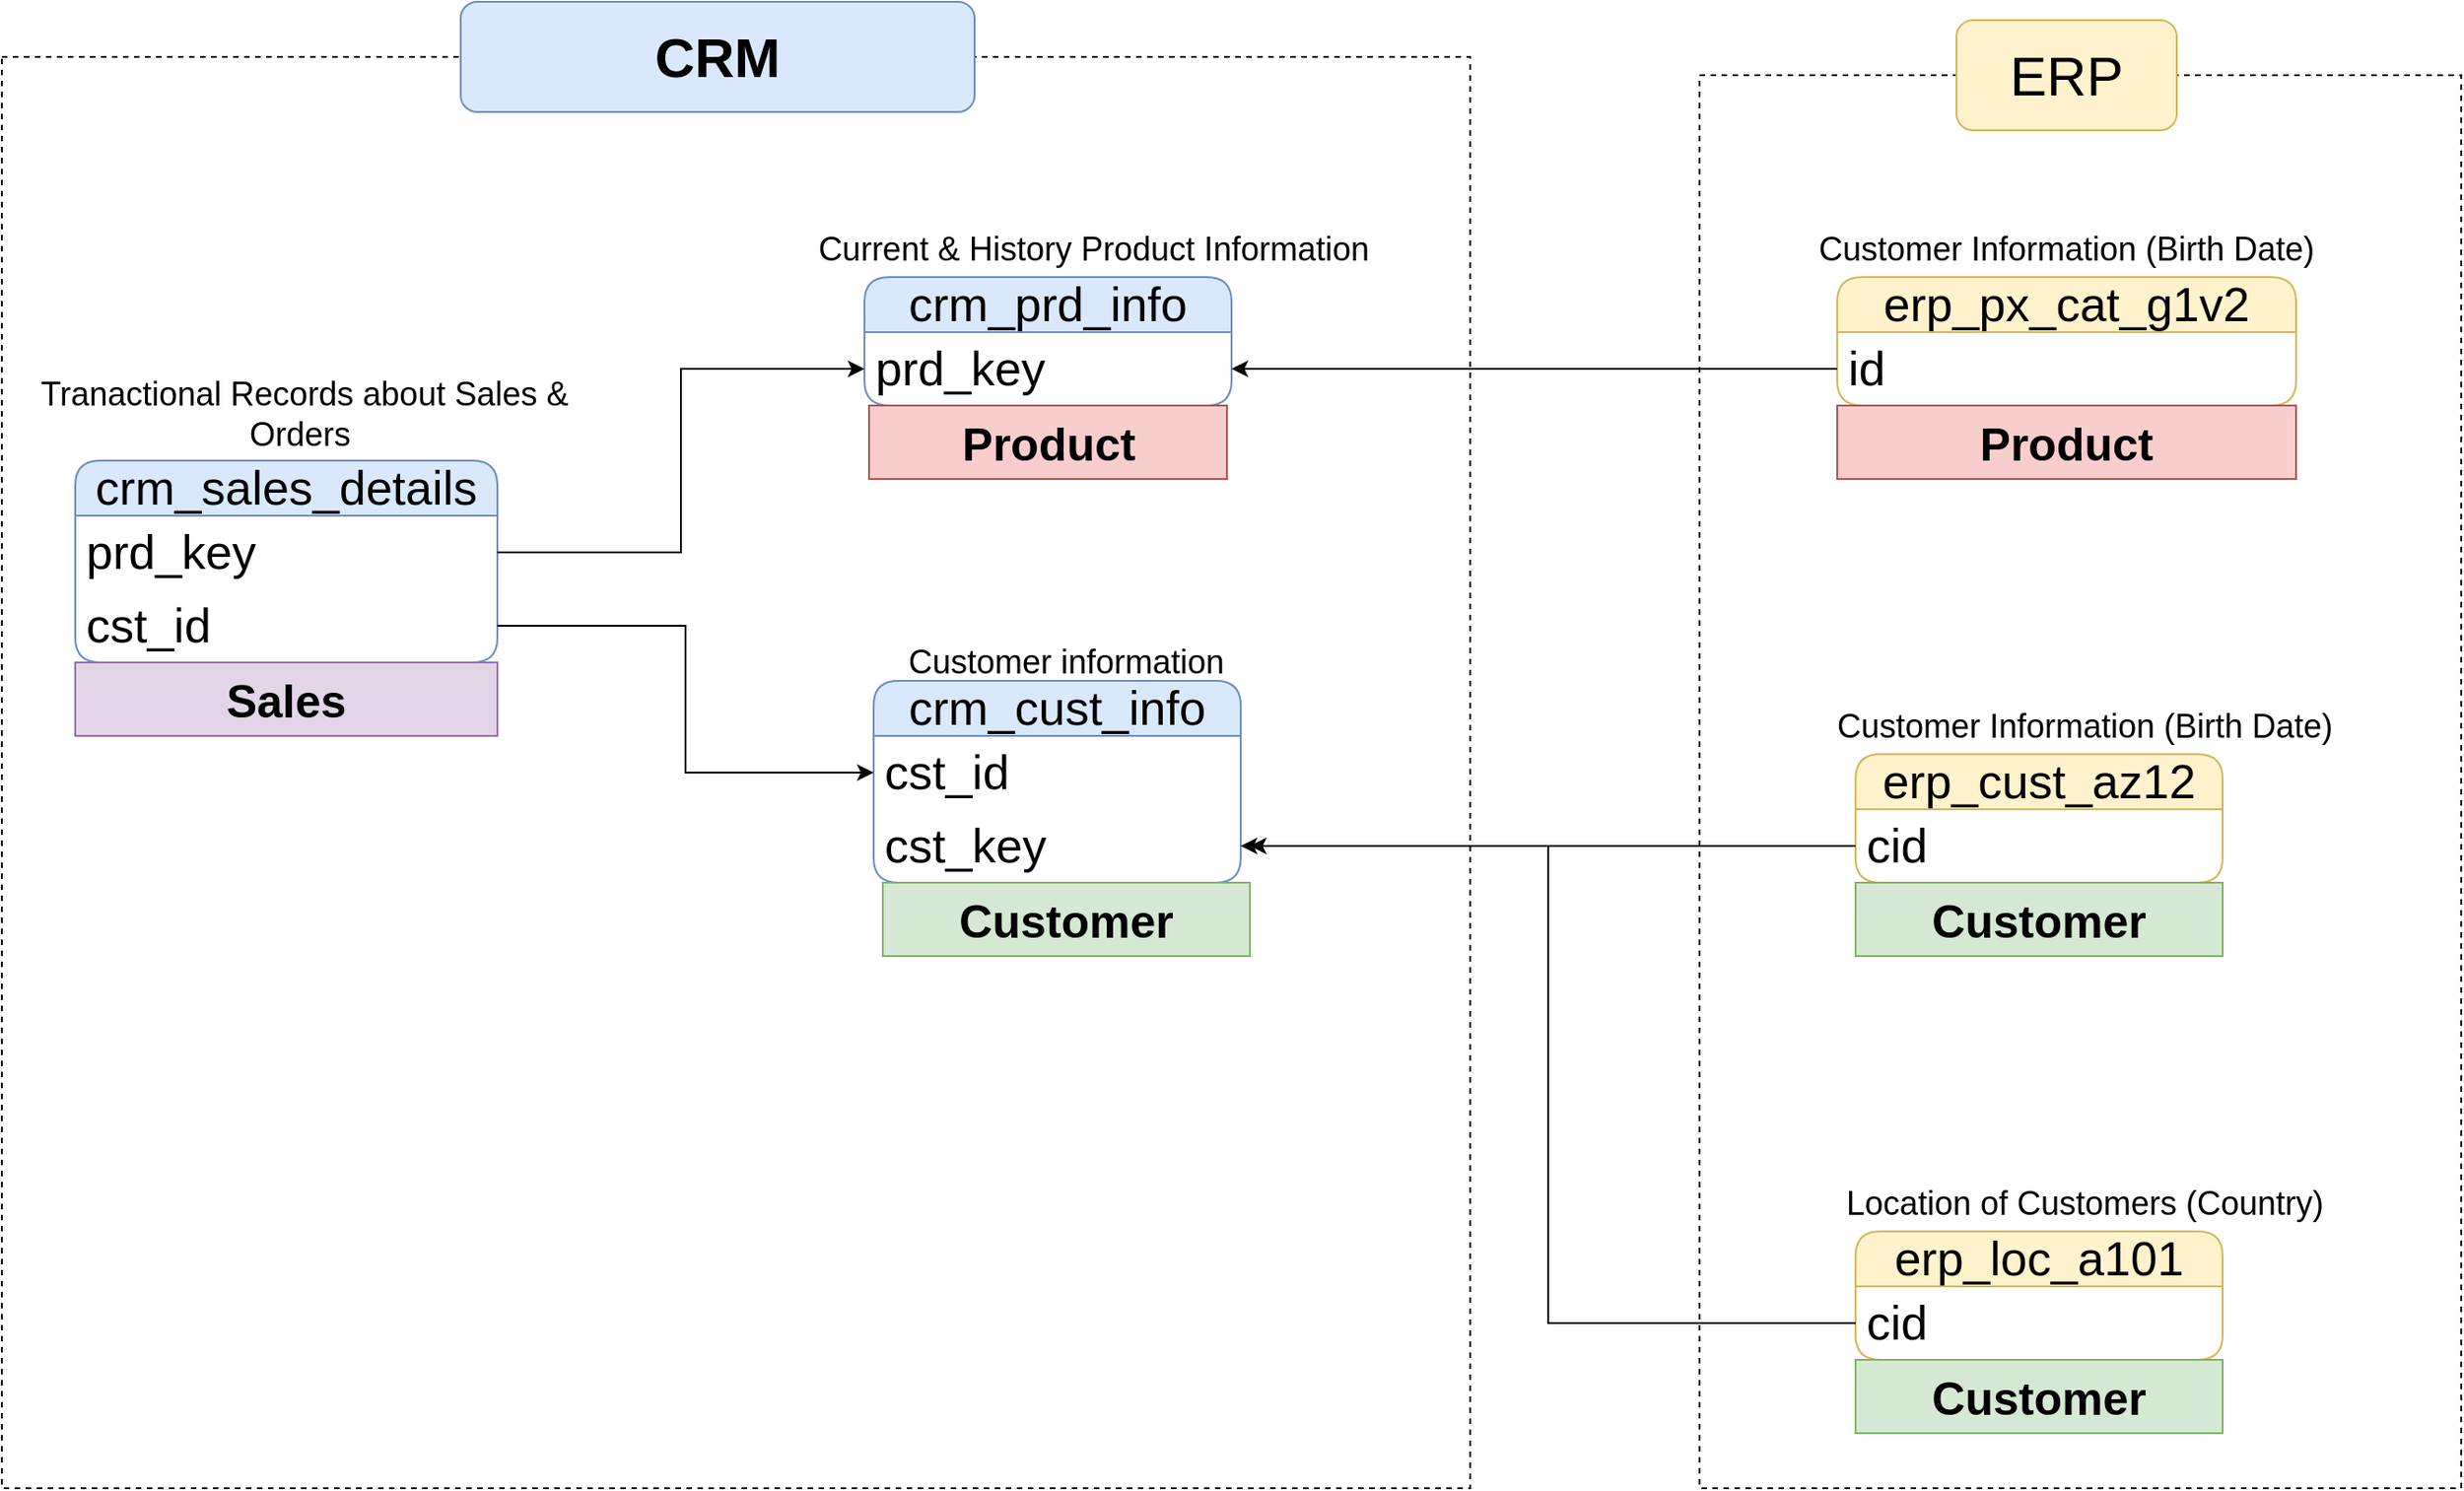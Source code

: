 <mxfile version="28.2.5">
  <diagram name="Page-1" id="aYhPsoeg7a7mrgQ7ed93">
    <mxGraphModel dx="2815" dy="1290" grid="1" gridSize="10" guides="1" tooltips="1" connect="1" arrows="1" fold="1" page="1" pageScale="1" pageWidth="850" pageHeight="1100" math="0" shadow="0">
      <root>
        <mxCell id="0" />
        <mxCell id="1" parent="0" />
        <mxCell id="s_58QoWldcGnIAYzbUyg-1" value="crm_cust_info" style="swimlane;fontStyle=0;childLayout=stackLayout;horizontal=1;startSize=30;horizontalStack=0;resizeParent=1;resizeParentMax=0;resizeLast=0;collapsible=1;marginBottom=0;whiteSpace=wrap;html=1;rounded=1;fillColor=#dae8fc;strokeColor=#6c8ebf;fontSize=26;" parent="1" vertex="1">
          <mxGeometry x="-285" y="490" width="200" height="110" as="geometry" />
        </mxCell>
        <mxCell id="s_58QoWldcGnIAYzbUyg-2" value="cst_id" style="text;strokeColor=none;fillColor=none;align=left;verticalAlign=middle;spacingLeft=4;spacingRight=4;overflow=hidden;points=[[0,0.5],[1,0.5]];portConstraint=eastwest;rotatable=0;whiteSpace=wrap;html=1;fontSize=26;" parent="s_58QoWldcGnIAYzbUyg-1" vertex="1">
          <mxGeometry y="30" width="200" height="40" as="geometry" />
        </mxCell>
        <mxCell id="s_58QoWldcGnIAYzbUyg-19" value="cst_key" style="text;strokeColor=none;fillColor=none;align=left;verticalAlign=middle;spacingLeft=4;spacingRight=4;overflow=hidden;points=[[0,0.5],[1,0.5]];portConstraint=eastwest;rotatable=0;whiteSpace=wrap;html=1;fontSize=26;" parent="s_58QoWldcGnIAYzbUyg-1" vertex="1">
          <mxGeometry y="70" width="200" height="40" as="geometry" />
        </mxCell>
        <mxCell id="s_58QoWldcGnIAYzbUyg-5" value="&lt;font style=&quot;font-size: 18px;&quot;&gt;Customer information&lt;/font&gt;" style="text;html=1;align=center;verticalAlign=middle;whiteSpace=wrap;rounded=0;" parent="1" vertex="1">
          <mxGeometry x="-275" y="470" width="190" height="20" as="geometry" />
        </mxCell>
        <mxCell id="s_58QoWldcGnIAYzbUyg-6" value="crm_prd_info" style="swimlane;fontStyle=0;childLayout=stackLayout;horizontal=1;startSize=30;horizontalStack=0;resizeParent=1;resizeParentMax=0;resizeLast=0;collapsible=1;marginBottom=0;whiteSpace=wrap;html=1;rounded=1;fillColor=#dae8fc;strokeColor=#6c8ebf;fontSize=26;" parent="1" vertex="1">
          <mxGeometry x="-290" y="270" width="200" height="70" as="geometry" />
        </mxCell>
        <mxCell id="s_58QoWldcGnIAYzbUyg-7" value="prd_key" style="text;strokeColor=none;fillColor=none;align=left;verticalAlign=middle;spacingLeft=4;spacingRight=4;overflow=hidden;points=[[0,0.5],[1,0.5]];portConstraint=eastwest;rotatable=0;whiteSpace=wrap;html=1;fontSize=26;" parent="s_58QoWldcGnIAYzbUyg-6" vertex="1">
          <mxGeometry y="30" width="200" height="40" as="geometry" />
        </mxCell>
        <mxCell id="s_58QoWldcGnIAYzbUyg-8" value="&lt;font style=&quot;font-size: 18px;&quot;&gt;Current &amp;amp; History Product Information&lt;/font&gt;" style="text;html=1;align=center;verticalAlign=middle;whiteSpace=wrap;rounded=0;" parent="1" vertex="1">
          <mxGeometry x="-330" y="240" width="330" height="30" as="geometry" />
        </mxCell>
        <mxCell id="s_58QoWldcGnIAYzbUyg-9" value="crm_sales_details" style="swimlane;fontStyle=0;childLayout=stackLayout;horizontal=1;startSize=30;horizontalStack=0;resizeParent=1;resizeParentMax=0;resizeLast=0;collapsible=1;marginBottom=0;whiteSpace=wrap;html=1;rounded=1;fillColor=#dae8fc;strokeColor=#6c8ebf;fontSize=26;" parent="1" vertex="1">
          <mxGeometry x="-720" y="370" width="230" height="110" as="geometry" />
        </mxCell>
        <mxCell id="s_58QoWldcGnIAYzbUyg-10" value="prd_key" style="text;strokeColor=none;fillColor=none;align=left;verticalAlign=middle;spacingLeft=4;spacingRight=4;overflow=hidden;points=[[0,0.5],[1,0.5]];portConstraint=eastwest;rotatable=0;whiteSpace=wrap;html=1;fontSize=26;" parent="s_58QoWldcGnIAYzbUyg-9" vertex="1">
          <mxGeometry y="30" width="230" height="40" as="geometry" />
        </mxCell>
        <mxCell id="s_58QoWldcGnIAYzbUyg-12" value="cst_id" style="text;strokeColor=none;fillColor=none;align=left;verticalAlign=middle;spacingLeft=4;spacingRight=4;overflow=hidden;points=[[0,0.5],[1,0.5]];portConstraint=eastwest;rotatable=0;whiteSpace=wrap;html=1;fontSize=26;" parent="s_58QoWldcGnIAYzbUyg-9" vertex="1">
          <mxGeometry y="70" width="230" height="40" as="geometry" />
        </mxCell>
        <mxCell id="s_58QoWldcGnIAYzbUyg-11" value="&lt;font style=&quot;font-size: 18px;&quot;&gt;Tranactional Records about Sales &amp;amp; Orders&amp;nbsp;&lt;/font&gt;" style="text;html=1;align=center;verticalAlign=middle;whiteSpace=wrap;rounded=0;" parent="1" vertex="1">
          <mxGeometry x="-760" y="320" width="330" height="50" as="geometry" />
        </mxCell>
        <mxCell id="s_58QoWldcGnIAYzbUyg-13" style="edgeStyle=orthogonalEdgeStyle;rounded=0;orthogonalLoop=1;jettySize=auto;html=1;entryX=0;entryY=0.5;entryDx=0;entryDy=0;" parent="1" source="s_58QoWldcGnIAYzbUyg-12" target="s_58QoWldcGnIAYzbUyg-2" edge="1">
          <mxGeometry relative="1" as="geometry" />
        </mxCell>
        <mxCell id="s_58QoWldcGnIAYzbUyg-14" style="edgeStyle=orthogonalEdgeStyle;rounded=0;orthogonalLoop=1;jettySize=auto;html=1;" parent="1" source="s_58QoWldcGnIAYzbUyg-10" target="s_58QoWldcGnIAYzbUyg-7" edge="1">
          <mxGeometry relative="1" as="geometry" />
        </mxCell>
        <mxCell id="s_58QoWldcGnIAYzbUyg-16" value="erp_cust_az12" style="swimlane;fontStyle=0;childLayout=stackLayout;horizontal=1;startSize=30;horizontalStack=0;resizeParent=1;resizeParentMax=0;resizeLast=0;collapsible=1;marginBottom=0;whiteSpace=wrap;html=1;rounded=1;fillColor=#fff2cc;strokeColor=#d6b656;fontSize=26;" parent="1" vertex="1">
          <mxGeometry x="250" y="530" width="200" height="70" as="geometry" />
        </mxCell>
        <mxCell id="s_58QoWldcGnIAYzbUyg-30" style="edgeStyle=orthogonalEdgeStyle;rounded=0;orthogonalLoop=1;jettySize=auto;html=1;" parent="s_58QoWldcGnIAYzbUyg-16" source="s_58QoWldcGnIAYzbUyg-17" edge="1">
          <mxGeometry relative="1" as="geometry">
            <mxPoint x="-330" y="50" as="targetPoint" />
          </mxGeometry>
        </mxCell>
        <mxCell id="s_58QoWldcGnIAYzbUyg-17" value="cid" style="text;strokeColor=none;fillColor=none;align=left;verticalAlign=middle;spacingLeft=4;spacingRight=4;overflow=hidden;points=[[0,0.5],[1,0.5]];portConstraint=eastwest;rotatable=0;whiteSpace=wrap;html=1;fontSize=26;" parent="s_58QoWldcGnIAYzbUyg-16" vertex="1">
          <mxGeometry y="30" width="200" height="40" as="geometry" />
        </mxCell>
        <mxCell id="s_58QoWldcGnIAYzbUyg-18" value="&lt;font style=&quot;font-size: 18px;&quot;&gt;Customer Information (Birth Date)&lt;/font&gt;" style="text;html=1;align=center;verticalAlign=middle;whiteSpace=wrap;rounded=0;" parent="1" vertex="1">
          <mxGeometry x="210" y="500" width="330" height="30" as="geometry" />
        </mxCell>
        <mxCell id="s_58QoWldcGnIAYzbUyg-22" value="erp_loc_a101" style="swimlane;fontStyle=0;childLayout=stackLayout;horizontal=1;startSize=30;horizontalStack=0;resizeParent=1;resizeParentMax=0;resizeLast=0;collapsible=1;marginBottom=0;whiteSpace=wrap;html=1;rounded=1;fillColor=#fff2cc;strokeColor=#d6b656;fontSize=26;" parent="1" vertex="1">
          <mxGeometry x="250" y="790" width="200" height="70" as="geometry" />
        </mxCell>
        <mxCell id="s_58QoWldcGnIAYzbUyg-23" value="cid" style="text;strokeColor=none;fillColor=none;align=left;verticalAlign=middle;spacingLeft=4;spacingRight=4;overflow=hidden;points=[[0,0.5],[1,0.5]];portConstraint=eastwest;rotatable=0;whiteSpace=wrap;html=1;fontSize=26;" parent="s_58QoWldcGnIAYzbUyg-22" vertex="1">
          <mxGeometry y="30" width="200" height="40" as="geometry" />
        </mxCell>
        <mxCell id="s_58QoWldcGnIAYzbUyg-24" value="&lt;font style=&quot;font-size: 18px;&quot;&gt;Location of Customers (Country)&lt;/font&gt;" style="text;html=1;align=center;verticalAlign=middle;whiteSpace=wrap;rounded=0;" parent="1" vertex="1">
          <mxGeometry x="210" y="760" width="330" height="30" as="geometry" />
        </mxCell>
        <mxCell id="s_58QoWldcGnIAYzbUyg-26" value="erp_px_cat_g1v2" style="swimlane;fontStyle=0;childLayout=stackLayout;horizontal=1;startSize=30;horizontalStack=0;resizeParent=1;resizeParentMax=0;resizeLast=0;collapsible=1;marginBottom=0;whiteSpace=wrap;html=1;rounded=1;fillColor=#fff2cc;strokeColor=#d6b656;fontSize=26;" parent="1" vertex="1">
          <mxGeometry x="240" y="270" width="250" height="70" as="geometry" />
        </mxCell>
        <mxCell id="s_58QoWldcGnIAYzbUyg-27" value="id" style="text;strokeColor=none;fillColor=none;align=left;verticalAlign=middle;spacingLeft=4;spacingRight=4;overflow=hidden;points=[[0,0.5],[1,0.5]];portConstraint=eastwest;rotatable=0;whiteSpace=wrap;html=1;fontSize=26;" parent="s_58QoWldcGnIAYzbUyg-26" vertex="1">
          <mxGeometry y="30" width="250" height="40" as="geometry" />
        </mxCell>
        <mxCell id="s_58QoWldcGnIAYzbUyg-28" value="&lt;font style=&quot;font-size: 18px;&quot;&gt;Customer Information (Birth Date)&lt;/font&gt;" style="text;html=1;align=center;verticalAlign=middle;whiteSpace=wrap;rounded=0;" parent="1" vertex="1">
          <mxGeometry x="200" y="240" width="330" height="30" as="geometry" />
        </mxCell>
        <mxCell id="s_58QoWldcGnIAYzbUyg-29" style="edgeStyle=orthogonalEdgeStyle;rounded=0;orthogonalLoop=1;jettySize=auto;html=1;entryX=1;entryY=0.5;entryDx=0;entryDy=0;" parent="1" source="s_58QoWldcGnIAYzbUyg-23" target="s_58QoWldcGnIAYzbUyg-19" edge="1">
          <mxGeometry relative="1" as="geometry" />
        </mxCell>
        <mxCell id="s_58QoWldcGnIAYzbUyg-32" style="edgeStyle=orthogonalEdgeStyle;rounded=0;orthogonalLoop=1;jettySize=auto;html=1;" parent="1" source="s_58QoWldcGnIAYzbUyg-27" target="s_58QoWldcGnIAYzbUyg-7" edge="1">
          <mxGeometry relative="1" as="geometry" />
        </mxCell>
        <mxCell id="s_58QoWldcGnIAYzbUyg-33" value="" style="rounded=0;whiteSpace=wrap;html=1;fillColor=none;dashed=1;" parent="1" vertex="1">
          <mxGeometry x="-760" y="150" width="800" height="780" as="geometry" />
        </mxCell>
        <mxCell id="s_58QoWldcGnIAYzbUyg-34" value="&lt;font style=&quot;font-size: 30px;&quot;&gt;&lt;b style=&quot;&quot;&gt;CRM&lt;/b&gt;&lt;/font&gt;" style="rounded=1;whiteSpace=wrap;html=1;fillColor=#dae8fc;strokeColor=#6c8ebf;" parent="1" vertex="1">
          <mxGeometry x="-510" y="120" width="280" height="60" as="geometry" />
        </mxCell>
        <mxCell id="s_58QoWldcGnIAYzbUyg-35" value="" style="rounded=0;whiteSpace=wrap;html=1;fillColor=none;dashed=1;" parent="1" vertex="1">
          <mxGeometry x="165" y="160" width="415" height="770" as="geometry" />
        </mxCell>
        <mxCell id="s_58QoWldcGnIAYzbUyg-36" value="&lt;font style=&quot;font-size: 30px;&quot;&gt;ERP&lt;/font&gt;" style="rounded=1;whiteSpace=wrap;html=1;fillColor=#fff2cc;strokeColor=#d6b656;" parent="1" vertex="1">
          <mxGeometry x="305" y="130" width="120" height="60" as="geometry" />
        </mxCell>
        <mxCell id="CegSr1WJxD7xzzhYEx40-2" value="&lt;font style=&quot;font-size: 25px;&quot;&gt;Product&lt;/font&gt;" style="text;html=1;strokeColor=#b85450;fillColor=#f8cecc;align=center;verticalAlign=middle;whiteSpace=wrap;overflow=hidden;fontSize=20;fontStyle=1" vertex="1" parent="1">
          <mxGeometry x="-287.5" y="340" width="195" height="40" as="geometry" />
        </mxCell>
        <mxCell id="CegSr1WJxD7xzzhYEx40-3" value="&lt;font style=&quot;font-size: 25px;&quot;&gt;Product&lt;/font&gt;" style="text;html=1;strokeColor=#b85450;fillColor=#f8cecc;align=center;verticalAlign=middle;whiteSpace=wrap;overflow=hidden;fontSize=20;fontStyle=1" vertex="1" parent="1">
          <mxGeometry x="240" y="340" width="250" height="40" as="geometry" />
        </mxCell>
        <mxCell id="CegSr1WJxD7xzzhYEx40-4" value="&lt;font style=&quot;font-size: 25px;&quot;&gt;Customer&lt;/font&gt;" style="text;html=1;strokeColor=#82b366;fillColor=#d5e8d4;align=center;verticalAlign=middle;whiteSpace=wrap;overflow=hidden;fontSize=20;fontStyle=1" vertex="1" parent="1">
          <mxGeometry x="-280" y="600" width="200" height="40" as="geometry" />
        </mxCell>
        <mxCell id="CegSr1WJxD7xzzhYEx40-5" value="&lt;font style=&quot;font-size: 25px;&quot;&gt;Customer&lt;/font&gt;" style="text;html=1;strokeColor=#82b366;fillColor=#d5e8d4;align=center;verticalAlign=middle;whiteSpace=wrap;overflow=hidden;fontSize=20;fontStyle=1" vertex="1" parent="1">
          <mxGeometry x="250" y="600" width="200" height="40" as="geometry" />
        </mxCell>
        <mxCell id="CegSr1WJxD7xzzhYEx40-6" value="&lt;font style=&quot;font-size: 25px;&quot;&gt;Customer&lt;/font&gt;" style="text;html=1;strokeColor=#82b366;fillColor=#d5e8d4;align=center;verticalAlign=middle;whiteSpace=wrap;overflow=hidden;fontSize=20;fontStyle=1" vertex="1" parent="1">
          <mxGeometry x="250" y="860" width="200" height="40" as="geometry" />
        </mxCell>
        <mxCell id="CegSr1WJxD7xzzhYEx40-7" value="&lt;font style=&quot;font-size: 25px;&quot;&gt;Sales&lt;/font&gt;" style="text;html=1;strokeColor=#9673a6;fillColor=#e1d5e7;align=center;verticalAlign=middle;whiteSpace=wrap;overflow=hidden;fontSize=20;fontStyle=1" vertex="1" parent="1">
          <mxGeometry x="-720" y="480" width="230" height="40" as="geometry" />
        </mxCell>
      </root>
    </mxGraphModel>
  </diagram>
</mxfile>
